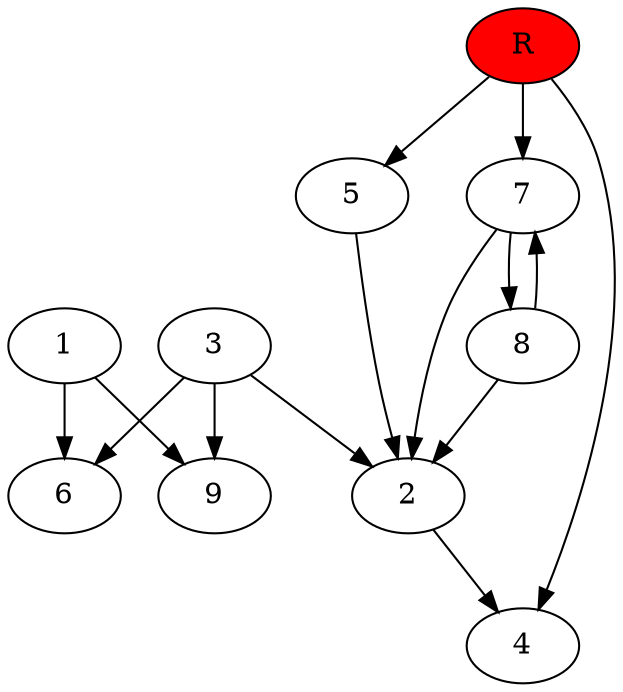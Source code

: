 digraph prb23831 {
	1
	2
	3
	4
	5
	6
	7
	8
	R [fillcolor="#ff0000" style=filled]
	1 -> 6
	1 -> 9
	2 -> 4
	3 -> 2
	3 -> 6
	3 -> 9
	5 -> 2
	7 -> 2
	7 -> 8
	8 -> 2
	8 -> 7
	R -> 4
	R -> 5
	R -> 7
}
